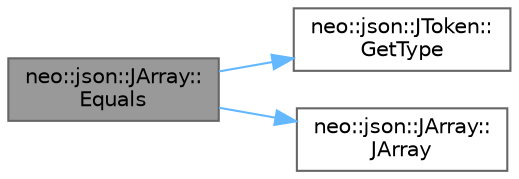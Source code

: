 digraph "neo::json::JArray::Equals"
{
 // LATEX_PDF_SIZE
  bgcolor="transparent";
  edge [fontname=Helvetica,fontsize=10,labelfontname=Helvetica,labelfontsize=10];
  node [fontname=Helvetica,fontsize=10,shape=box,height=0.2,width=0.4];
  rankdir="LR";
  Node1 [id="Node000001",label="neo::json::JArray::\lEquals",height=0.2,width=0.4,color="gray40", fillcolor="grey60", style="filled", fontcolor="black",tooltip="Checks if this token equals another token."];
  Node1 -> Node2 [id="edge1_Node000001_Node000002",color="steelblue1",style="solid",tooltip=" "];
  Node2 [id="Node000002",label="neo::json::JToken::\lGetType",height=0.2,width=0.4,color="grey40", fillcolor="white", style="filled",URL="$classneo_1_1json_1_1_j_token.html#a7ddf451a867dd8855212eb5a6d4667ef",tooltip="Gets the type of this token."];
  Node1 -> Node3 [id="edge2_Node000001_Node000003",color="steelblue1",style="solid",tooltip=" "];
  Node3 [id="Node000003",label="neo::json::JArray::\lJArray",height=0.2,width=0.4,color="grey40", fillcolor="white", style="filled",URL="$classneo_1_1json_1_1_j_array.html#a52d83eda8e44e95a1ccbfb5782a7f758",tooltip="Default constructor."];
}
